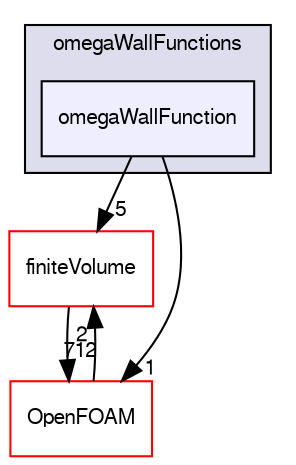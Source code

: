 digraph "src/TurbulenceModels/turbulenceModels/RAS/derivedFvPatchFields/wallFunctions/omegaWallFunctions/omegaWallFunction" {
  bgcolor=transparent;
  compound=true
  node [ fontsize="10", fontname="FreeSans"];
  edge [ labelfontsize="10", labelfontname="FreeSans"];
  subgraph clusterdir_659e52e14a35e82ba361194162dd8381 {
    graph [ bgcolor="#ddddee", pencolor="black", label="omegaWallFunctions" fontname="FreeSans", fontsize="10", URL="dir_659e52e14a35e82ba361194162dd8381.html"]
  dir_293b0542ed65f278caa1e5c05665bcdf [shape=box, label="omegaWallFunction", style="filled", fillcolor="#eeeeff", pencolor="black", URL="dir_293b0542ed65f278caa1e5c05665bcdf.html"];
  }
  dir_9bd15774b555cf7259a6fa18f99fe99b [shape=box label="finiteVolume" color="red" URL="dir_9bd15774b555cf7259a6fa18f99fe99b.html"];
  dir_c5473ff19b20e6ec4dfe5c310b3778a8 [shape=box label="OpenFOAM" color="red" URL="dir_c5473ff19b20e6ec4dfe5c310b3778a8.html"];
  dir_9bd15774b555cf7259a6fa18f99fe99b->dir_c5473ff19b20e6ec4dfe5c310b3778a8 [headlabel="712", labeldistance=1.5 headhref="dir_000749_001732.html"];
  dir_293b0542ed65f278caa1e5c05665bcdf->dir_9bd15774b555cf7259a6fa18f99fe99b [headlabel="5", labeldistance=1.5 headhref="dir_002919_000749.html"];
  dir_293b0542ed65f278caa1e5c05665bcdf->dir_c5473ff19b20e6ec4dfe5c310b3778a8 [headlabel="1", labeldistance=1.5 headhref="dir_002919_001732.html"];
  dir_c5473ff19b20e6ec4dfe5c310b3778a8->dir_9bd15774b555cf7259a6fa18f99fe99b [headlabel="2", labeldistance=1.5 headhref="dir_001732_000749.html"];
}
